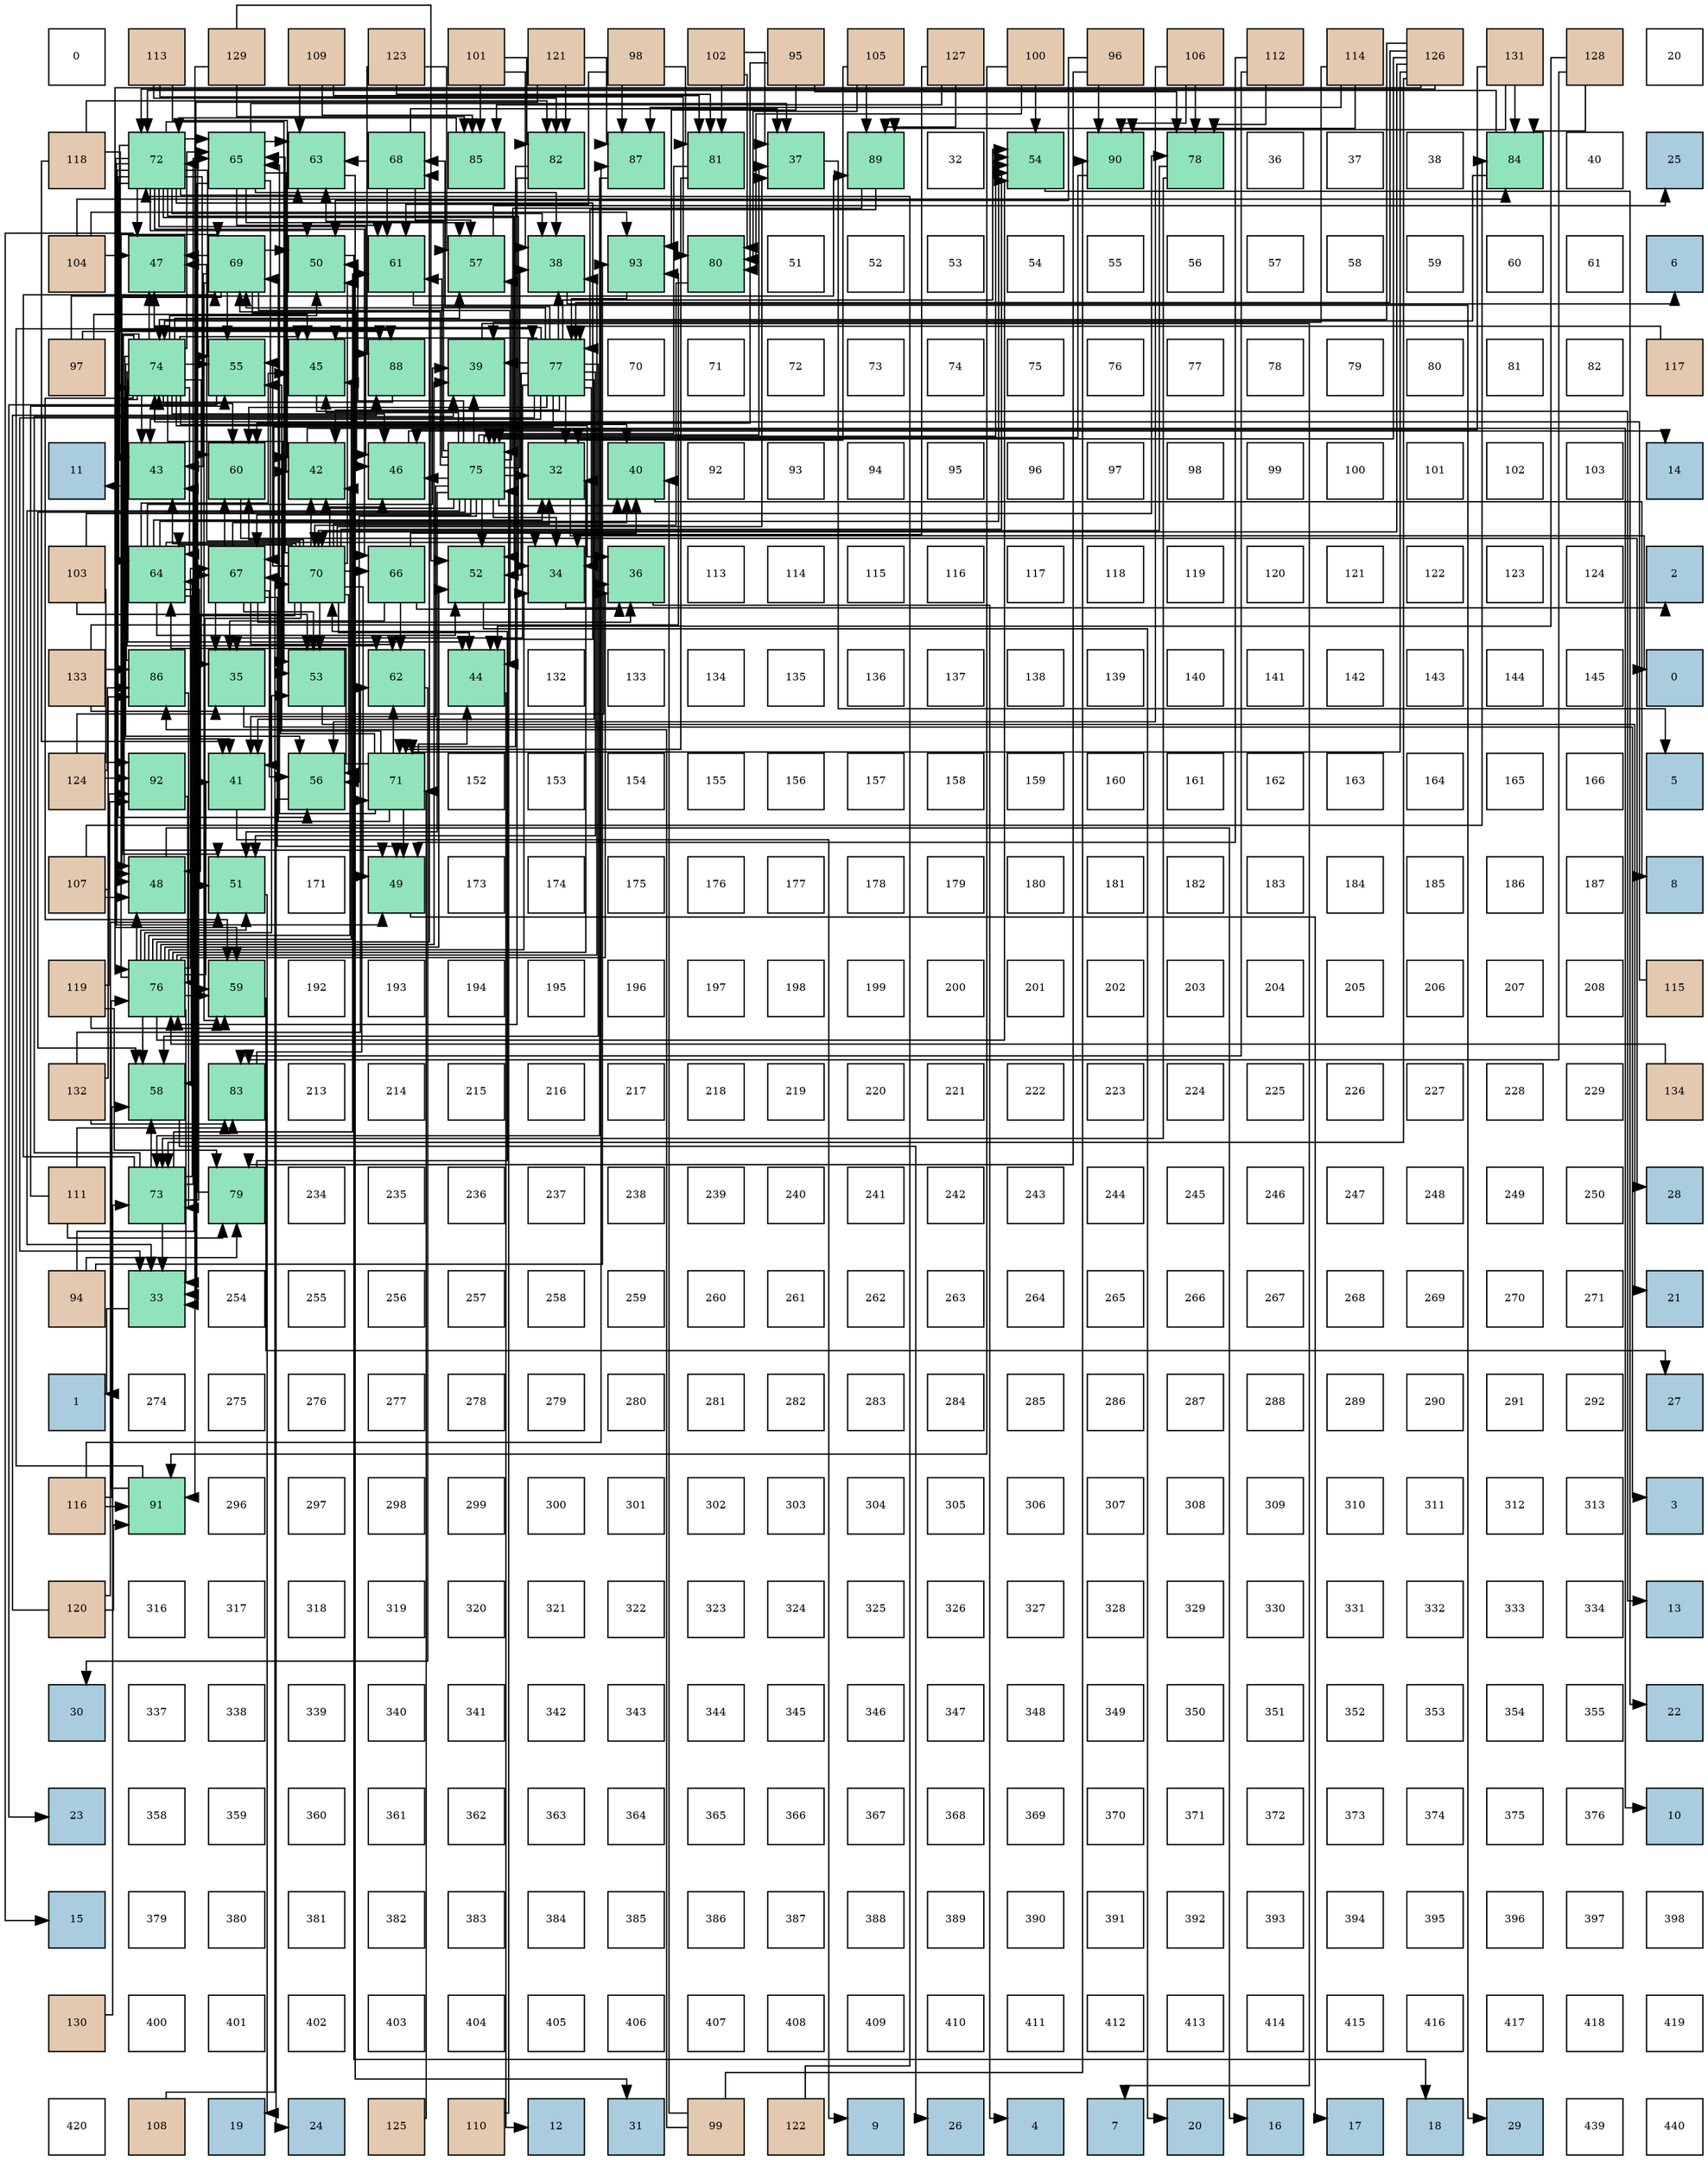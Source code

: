 digraph layout{
 rankdir=TB;
 splines=ortho;
 node [style=filled shape=square fixedsize=true width=0.6];
0[label="0", fontsize=8, fillcolor="#ffffff"];
1[label="113", fontsize=8, fillcolor="#e3c9af"];
2[label="129", fontsize=8, fillcolor="#e3c9af"];
3[label="109", fontsize=8, fillcolor="#e3c9af"];
4[label="123", fontsize=8, fillcolor="#e3c9af"];
5[label="101", fontsize=8, fillcolor="#e3c9af"];
6[label="121", fontsize=8, fillcolor="#e3c9af"];
7[label="98", fontsize=8, fillcolor="#e3c9af"];
8[label="102", fontsize=8, fillcolor="#e3c9af"];
9[label="95", fontsize=8, fillcolor="#e3c9af"];
10[label="105", fontsize=8, fillcolor="#e3c9af"];
11[label="127", fontsize=8, fillcolor="#e3c9af"];
12[label="100", fontsize=8, fillcolor="#e3c9af"];
13[label="96", fontsize=8, fillcolor="#e3c9af"];
14[label="106", fontsize=8, fillcolor="#e3c9af"];
15[label="112", fontsize=8, fillcolor="#e3c9af"];
16[label="114", fontsize=8, fillcolor="#e3c9af"];
17[label="126", fontsize=8, fillcolor="#e3c9af"];
18[label="131", fontsize=8, fillcolor="#e3c9af"];
19[label="128", fontsize=8, fillcolor="#e3c9af"];
20[label="20", fontsize=8, fillcolor="#ffffff"];
21[label="118", fontsize=8, fillcolor="#e3c9af"];
22[label="72", fontsize=8, fillcolor="#91e3bb"];
23[label="65", fontsize=8, fillcolor="#91e3bb"];
24[label="63", fontsize=8, fillcolor="#91e3bb"];
25[label="68", fontsize=8, fillcolor="#91e3bb"];
26[label="85", fontsize=8, fillcolor="#91e3bb"];
27[label="82", fontsize=8, fillcolor="#91e3bb"];
28[label="87", fontsize=8, fillcolor="#91e3bb"];
29[label="81", fontsize=8, fillcolor="#91e3bb"];
30[label="37", fontsize=8, fillcolor="#91e3bb"];
31[label="89", fontsize=8, fillcolor="#91e3bb"];
32[label="32", fontsize=8, fillcolor="#ffffff"];
33[label="54", fontsize=8, fillcolor="#91e3bb"];
34[label="90", fontsize=8, fillcolor="#91e3bb"];
35[label="78", fontsize=8, fillcolor="#91e3bb"];
36[label="36", fontsize=8, fillcolor="#ffffff"];
37[label="37", fontsize=8, fillcolor="#ffffff"];
38[label="38", fontsize=8, fillcolor="#ffffff"];
39[label="84", fontsize=8, fillcolor="#91e3bb"];
40[label="40", fontsize=8, fillcolor="#ffffff"];
41[label="25", fontsize=8, fillcolor="#a9ccde"];
42[label="104", fontsize=8, fillcolor="#e3c9af"];
43[label="47", fontsize=8, fillcolor="#91e3bb"];
44[label="69", fontsize=8, fillcolor="#91e3bb"];
45[label="50", fontsize=8, fillcolor="#91e3bb"];
46[label="61", fontsize=8, fillcolor="#91e3bb"];
47[label="57", fontsize=8, fillcolor="#91e3bb"];
48[label="38", fontsize=8, fillcolor="#91e3bb"];
49[label="93", fontsize=8, fillcolor="#91e3bb"];
50[label="80", fontsize=8, fillcolor="#91e3bb"];
51[label="51", fontsize=8, fillcolor="#ffffff"];
52[label="52", fontsize=8, fillcolor="#ffffff"];
53[label="53", fontsize=8, fillcolor="#ffffff"];
54[label="54", fontsize=8, fillcolor="#ffffff"];
55[label="55", fontsize=8, fillcolor="#ffffff"];
56[label="56", fontsize=8, fillcolor="#ffffff"];
57[label="57", fontsize=8, fillcolor="#ffffff"];
58[label="58", fontsize=8, fillcolor="#ffffff"];
59[label="59", fontsize=8, fillcolor="#ffffff"];
60[label="60", fontsize=8, fillcolor="#ffffff"];
61[label="61", fontsize=8, fillcolor="#ffffff"];
62[label="6", fontsize=8, fillcolor="#a9ccde"];
63[label="97", fontsize=8, fillcolor="#e3c9af"];
64[label="74", fontsize=8, fillcolor="#91e3bb"];
65[label="55", fontsize=8, fillcolor="#91e3bb"];
66[label="45", fontsize=8, fillcolor="#91e3bb"];
67[label="88", fontsize=8, fillcolor="#91e3bb"];
68[label="39", fontsize=8, fillcolor="#91e3bb"];
69[label="77", fontsize=8, fillcolor="#91e3bb"];
70[label="70", fontsize=8, fillcolor="#ffffff"];
71[label="71", fontsize=8, fillcolor="#ffffff"];
72[label="72", fontsize=8, fillcolor="#ffffff"];
73[label="73", fontsize=8, fillcolor="#ffffff"];
74[label="74", fontsize=8, fillcolor="#ffffff"];
75[label="75", fontsize=8, fillcolor="#ffffff"];
76[label="76", fontsize=8, fillcolor="#ffffff"];
77[label="77", fontsize=8, fillcolor="#ffffff"];
78[label="78", fontsize=8, fillcolor="#ffffff"];
79[label="79", fontsize=8, fillcolor="#ffffff"];
80[label="80", fontsize=8, fillcolor="#ffffff"];
81[label="81", fontsize=8, fillcolor="#ffffff"];
82[label="82", fontsize=8, fillcolor="#ffffff"];
83[label="117", fontsize=8, fillcolor="#e3c9af"];
84[label="11", fontsize=8, fillcolor="#a9ccde"];
85[label="43", fontsize=8, fillcolor="#91e3bb"];
86[label="60", fontsize=8, fillcolor="#91e3bb"];
87[label="42", fontsize=8, fillcolor="#91e3bb"];
88[label="46", fontsize=8, fillcolor="#91e3bb"];
89[label="75", fontsize=8, fillcolor="#91e3bb"];
90[label="32", fontsize=8, fillcolor="#91e3bb"];
91[label="40", fontsize=8, fillcolor="#91e3bb"];
92[label="92", fontsize=8, fillcolor="#ffffff"];
93[label="93", fontsize=8, fillcolor="#ffffff"];
94[label="94", fontsize=8, fillcolor="#ffffff"];
95[label="95", fontsize=8, fillcolor="#ffffff"];
96[label="96", fontsize=8, fillcolor="#ffffff"];
97[label="97", fontsize=8, fillcolor="#ffffff"];
98[label="98", fontsize=8, fillcolor="#ffffff"];
99[label="99", fontsize=8, fillcolor="#ffffff"];
100[label="100", fontsize=8, fillcolor="#ffffff"];
101[label="101", fontsize=8, fillcolor="#ffffff"];
102[label="102", fontsize=8, fillcolor="#ffffff"];
103[label="103", fontsize=8, fillcolor="#ffffff"];
104[label="14", fontsize=8, fillcolor="#a9ccde"];
105[label="103", fontsize=8, fillcolor="#e3c9af"];
106[label="64", fontsize=8, fillcolor="#91e3bb"];
107[label="67", fontsize=8, fillcolor="#91e3bb"];
108[label="70", fontsize=8, fillcolor="#91e3bb"];
109[label="66", fontsize=8, fillcolor="#91e3bb"];
110[label="52", fontsize=8, fillcolor="#91e3bb"];
111[label="34", fontsize=8, fillcolor="#91e3bb"];
112[label="36", fontsize=8, fillcolor="#91e3bb"];
113[label="113", fontsize=8, fillcolor="#ffffff"];
114[label="114", fontsize=8, fillcolor="#ffffff"];
115[label="115", fontsize=8, fillcolor="#ffffff"];
116[label="116", fontsize=8, fillcolor="#ffffff"];
117[label="117", fontsize=8, fillcolor="#ffffff"];
118[label="118", fontsize=8, fillcolor="#ffffff"];
119[label="119", fontsize=8, fillcolor="#ffffff"];
120[label="120", fontsize=8, fillcolor="#ffffff"];
121[label="121", fontsize=8, fillcolor="#ffffff"];
122[label="122", fontsize=8, fillcolor="#ffffff"];
123[label="123", fontsize=8, fillcolor="#ffffff"];
124[label="124", fontsize=8, fillcolor="#ffffff"];
125[label="2", fontsize=8, fillcolor="#a9ccde"];
126[label="133", fontsize=8, fillcolor="#e3c9af"];
127[label="86", fontsize=8, fillcolor="#91e3bb"];
128[label="35", fontsize=8, fillcolor="#91e3bb"];
129[label="53", fontsize=8, fillcolor="#91e3bb"];
130[label="62", fontsize=8, fillcolor="#91e3bb"];
131[label="44", fontsize=8, fillcolor="#91e3bb"];
132[label="132", fontsize=8, fillcolor="#ffffff"];
133[label="133", fontsize=8, fillcolor="#ffffff"];
134[label="134", fontsize=8, fillcolor="#ffffff"];
135[label="135", fontsize=8, fillcolor="#ffffff"];
136[label="136", fontsize=8, fillcolor="#ffffff"];
137[label="137", fontsize=8, fillcolor="#ffffff"];
138[label="138", fontsize=8, fillcolor="#ffffff"];
139[label="139", fontsize=8, fillcolor="#ffffff"];
140[label="140", fontsize=8, fillcolor="#ffffff"];
141[label="141", fontsize=8, fillcolor="#ffffff"];
142[label="142", fontsize=8, fillcolor="#ffffff"];
143[label="143", fontsize=8, fillcolor="#ffffff"];
144[label="144", fontsize=8, fillcolor="#ffffff"];
145[label="145", fontsize=8, fillcolor="#ffffff"];
146[label="0", fontsize=8, fillcolor="#a9ccde"];
147[label="124", fontsize=8, fillcolor="#e3c9af"];
148[label="92", fontsize=8, fillcolor="#91e3bb"];
149[label="41", fontsize=8, fillcolor="#91e3bb"];
150[label="56", fontsize=8, fillcolor="#91e3bb"];
151[label="71", fontsize=8, fillcolor="#91e3bb"];
152[label="152", fontsize=8, fillcolor="#ffffff"];
153[label="153", fontsize=8, fillcolor="#ffffff"];
154[label="154", fontsize=8, fillcolor="#ffffff"];
155[label="155", fontsize=8, fillcolor="#ffffff"];
156[label="156", fontsize=8, fillcolor="#ffffff"];
157[label="157", fontsize=8, fillcolor="#ffffff"];
158[label="158", fontsize=8, fillcolor="#ffffff"];
159[label="159", fontsize=8, fillcolor="#ffffff"];
160[label="160", fontsize=8, fillcolor="#ffffff"];
161[label="161", fontsize=8, fillcolor="#ffffff"];
162[label="162", fontsize=8, fillcolor="#ffffff"];
163[label="163", fontsize=8, fillcolor="#ffffff"];
164[label="164", fontsize=8, fillcolor="#ffffff"];
165[label="165", fontsize=8, fillcolor="#ffffff"];
166[label="166", fontsize=8, fillcolor="#ffffff"];
167[label="5", fontsize=8, fillcolor="#a9ccde"];
168[label="107", fontsize=8, fillcolor="#e3c9af"];
169[label="48", fontsize=8, fillcolor="#91e3bb"];
170[label="51", fontsize=8, fillcolor="#91e3bb"];
171[label="171", fontsize=8, fillcolor="#ffffff"];
172[label="49", fontsize=8, fillcolor="#91e3bb"];
173[label="173", fontsize=8, fillcolor="#ffffff"];
174[label="174", fontsize=8, fillcolor="#ffffff"];
175[label="175", fontsize=8, fillcolor="#ffffff"];
176[label="176", fontsize=8, fillcolor="#ffffff"];
177[label="177", fontsize=8, fillcolor="#ffffff"];
178[label="178", fontsize=8, fillcolor="#ffffff"];
179[label="179", fontsize=8, fillcolor="#ffffff"];
180[label="180", fontsize=8, fillcolor="#ffffff"];
181[label="181", fontsize=8, fillcolor="#ffffff"];
182[label="182", fontsize=8, fillcolor="#ffffff"];
183[label="183", fontsize=8, fillcolor="#ffffff"];
184[label="184", fontsize=8, fillcolor="#ffffff"];
185[label="185", fontsize=8, fillcolor="#ffffff"];
186[label="186", fontsize=8, fillcolor="#ffffff"];
187[label="187", fontsize=8, fillcolor="#ffffff"];
188[label="8", fontsize=8, fillcolor="#a9ccde"];
189[label="119", fontsize=8, fillcolor="#e3c9af"];
190[label="76", fontsize=8, fillcolor="#91e3bb"];
191[label="59", fontsize=8, fillcolor="#91e3bb"];
192[label="192", fontsize=8, fillcolor="#ffffff"];
193[label="193", fontsize=8, fillcolor="#ffffff"];
194[label="194", fontsize=8, fillcolor="#ffffff"];
195[label="195", fontsize=8, fillcolor="#ffffff"];
196[label="196", fontsize=8, fillcolor="#ffffff"];
197[label="197", fontsize=8, fillcolor="#ffffff"];
198[label="198", fontsize=8, fillcolor="#ffffff"];
199[label="199", fontsize=8, fillcolor="#ffffff"];
200[label="200", fontsize=8, fillcolor="#ffffff"];
201[label="201", fontsize=8, fillcolor="#ffffff"];
202[label="202", fontsize=8, fillcolor="#ffffff"];
203[label="203", fontsize=8, fillcolor="#ffffff"];
204[label="204", fontsize=8, fillcolor="#ffffff"];
205[label="205", fontsize=8, fillcolor="#ffffff"];
206[label="206", fontsize=8, fillcolor="#ffffff"];
207[label="207", fontsize=8, fillcolor="#ffffff"];
208[label="208", fontsize=8, fillcolor="#ffffff"];
209[label="115", fontsize=8, fillcolor="#e3c9af"];
210[label="132", fontsize=8, fillcolor="#e3c9af"];
211[label="58", fontsize=8, fillcolor="#91e3bb"];
212[label="83", fontsize=8, fillcolor="#91e3bb"];
213[label="213", fontsize=8, fillcolor="#ffffff"];
214[label="214", fontsize=8, fillcolor="#ffffff"];
215[label="215", fontsize=8, fillcolor="#ffffff"];
216[label="216", fontsize=8, fillcolor="#ffffff"];
217[label="217", fontsize=8, fillcolor="#ffffff"];
218[label="218", fontsize=8, fillcolor="#ffffff"];
219[label="219", fontsize=8, fillcolor="#ffffff"];
220[label="220", fontsize=8, fillcolor="#ffffff"];
221[label="221", fontsize=8, fillcolor="#ffffff"];
222[label="222", fontsize=8, fillcolor="#ffffff"];
223[label="223", fontsize=8, fillcolor="#ffffff"];
224[label="224", fontsize=8, fillcolor="#ffffff"];
225[label="225", fontsize=8, fillcolor="#ffffff"];
226[label="226", fontsize=8, fillcolor="#ffffff"];
227[label="227", fontsize=8, fillcolor="#ffffff"];
228[label="228", fontsize=8, fillcolor="#ffffff"];
229[label="229", fontsize=8, fillcolor="#ffffff"];
230[label="134", fontsize=8, fillcolor="#e3c9af"];
231[label="111", fontsize=8, fillcolor="#e3c9af"];
232[label="73", fontsize=8, fillcolor="#91e3bb"];
233[label="79", fontsize=8, fillcolor="#91e3bb"];
234[label="234", fontsize=8, fillcolor="#ffffff"];
235[label="235", fontsize=8, fillcolor="#ffffff"];
236[label="236", fontsize=8, fillcolor="#ffffff"];
237[label="237", fontsize=8, fillcolor="#ffffff"];
238[label="238", fontsize=8, fillcolor="#ffffff"];
239[label="239", fontsize=8, fillcolor="#ffffff"];
240[label="240", fontsize=8, fillcolor="#ffffff"];
241[label="241", fontsize=8, fillcolor="#ffffff"];
242[label="242", fontsize=8, fillcolor="#ffffff"];
243[label="243", fontsize=8, fillcolor="#ffffff"];
244[label="244", fontsize=8, fillcolor="#ffffff"];
245[label="245", fontsize=8, fillcolor="#ffffff"];
246[label="246", fontsize=8, fillcolor="#ffffff"];
247[label="247", fontsize=8, fillcolor="#ffffff"];
248[label="248", fontsize=8, fillcolor="#ffffff"];
249[label="249", fontsize=8, fillcolor="#ffffff"];
250[label="250", fontsize=8, fillcolor="#ffffff"];
251[label="28", fontsize=8, fillcolor="#a9ccde"];
252[label="94", fontsize=8, fillcolor="#e3c9af"];
253[label="33", fontsize=8, fillcolor="#91e3bb"];
254[label="254", fontsize=8, fillcolor="#ffffff"];
255[label="255", fontsize=8, fillcolor="#ffffff"];
256[label="256", fontsize=8, fillcolor="#ffffff"];
257[label="257", fontsize=8, fillcolor="#ffffff"];
258[label="258", fontsize=8, fillcolor="#ffffff"];
259[label="259", fontsize=8, fillcolor="#ffffff"];
260[label="260", fontsize=8, fillcolor="#ffffff"];
261[label="261", fontsize=8, fillcolor="#ffffff"];
262[label="262", fontsize=8, fillcolor="#ffffff"];
263[label="263", fontsize=8, fillcolor="#ffffff"];
264[label="264", fontsize=8, fillcolor="#ffffff"];
265[label="265", fontsize=8, fillcolor="#ffffff"];
266[label="266", fontsize=8, fillcolor="#ffffff"];
267[label="267", fontsize=8, fillcolor="#ffffff"];
268[label="268", fontsize=8, fillcolor="#ffffff"];
269[label="269", fontsize=8, fillcolor="#ffffff"];
270[label="270", fontsize=8, fillcolor="#ffffff"];
271[label="271", fontsize=8, fillcolor="#ffffff"];
272[label="21", fontsize=8, fillcolor="#a9ccde"];
273[label="1", fontsize=8, fillcolor="#a9ccde"];
274[label="274", fontsize=8, fillcolor="#ffffff"];
275[label="275", fontsize=8, fillcolor="#ffffff"];
276[label="276", fontsize=8, fillcolor="#ffffff"];
277[label="277", fontsize=8, fillcolor="#ffffff"];
278[label="278", fontsize=8, fillcolor="#ffffff"];
279[label="279", fontsize=8, fillcolor="#ffffff"];
280[label="280", fontsize=8, fillcolor="#ffffff"];
281[label="281", fontsize=8, fillcolor="#ffffff"];
282[label="282", fontsize=8, fillcolor="#ffffff"];
283[label="283", fontsize=8, fillcolor="#ffffff"];
284[label="284", fontsize=8, fillcolor="#ffffff"];
285[label="285", fontsize=8, fillcolor="#ffffff"];
286[label="286", fontsize=8, fillcolor="#ffffff"];
287[label="287", fontsize=8, fillcolor="#ffffff"];
288[label="288", fontsize=8, fillcolor="#ffffff"];
289[label="289", fontsize=8, fillcolor="#ffffff"];
290[label="290", fontsize=8, fillcolor="#ffffff"];
291[label="291", fontsize=8, fillcolor="#ffffff"];
292[label="292", fontsize=8, fillcolor="#ffffff"];
293[label="27", fontsize=8, fillcolor="#a9ccde"];
294[label="116", fontsize=8, fillcolor="#e3c9af"];
295[label="91", fontsize=8, fillcolor="#91e3bb"];
296[label="296", fontsize=8, fillcolor="#ffffff"];
297[label="297", fontsize=8, fillcolor="#ffffff"];
298[label="298", fontsize=8, fillcolor="#ffffff"];
299[label="299", fontsize=8, fillcolor="#ffffff"];
300[label="300", fontsize=8, fillcolor="#ffffff"];
301[label="301", fontsize=8, fillcolor="#ffffff"];
302[label="302", fontsize=8, fillcolor="#ffffff"];
303[label="303", fontsize=8, fillcolor="#ffffff"];
304[label="304", fontsize=8, fillcolor="#ffffff"];
305[label="305", fontsize=8, fillcolor="#ffffff"];
306[label="306", fontsize=8, fillcolor="#ffffff"];
307[label="307", fontsize=8, fillcolor="#ffffff"];
308[label="308", fontsize=8, fillcolor="#ffffff"];
309[label="309", fontsize=8, fillcolor="#ffffff"];
310[label="310", fontsize=8, fillcolor="#ffffff"];
311[label="311", fontsize=8, fillcolor="#ffffff"];
312[label="312", fontsize=8, fillcolor="#ffffff"];
313[label="313", fontsize=8, fillcolor="#ffffff"];
314[label="3", fontsize=8, fillcolor="#a9ccde"];
315[label="120", fontsize=8, fillcolor="#e3c9af"];
316[label="316", fontsize=8, fillcolor="#ffffff"];
317[label="317", fontsize=8, fillcolor="#ffffff"];
318[label="318", fontsize=8, fillcolor="#ffffff"];
319[label="319", fontsize=8, fillcolor="#ffffff"];
320[label="320", fontsize=8, fillcolor="#ffffff"];
321[label="321", fontsize=8, fillcolor="#ffffff"];
322[label="322", fontsize=8, fillcolor="#ffffff"];
323[label="323", fontsize=8, fillcolor="#ffffff"];
324[label="324", fontsize=8, fillcolor="#ffffff"];
325[label="325", fontsize=8, fillcolor="#ffffff"];
326[label="326", fontsize=8, fillcolor="#ffffff"];
327[label="327", fontsize=8, fillcolor="#ffffff"];
328[label="328", fontsize=8, fillcolor="#ffffff"];
329[label="329", fontsize=8, fillcolor="#ffffff"];
330[label="330", fontsize=8, fillcolor="#ffffff"];
331[label="331", fontsize=8, fillcolor="#ffffff"];
332[label="332", fontsize=8, fillcolor="#ffffff"];
333[label="333", fontsize=8, fillcolor="#ffffff"];
334[label="334", fontsize=8, fillcolor="#ffffff"];
335[label="13", fontsize=8, fillcolor="#a9ccde"];
336[label="30", fontsize=8, fillcolor="#a9ccde"];
337[label="337", fontsize=8, fillcolor="#ffffff"];
338[label="338", fontsize=8, fillcolor="#ffffff"];
339[label="339", fontsize=8, fillcolor="#ffffff"];
340[label="340", fontsize=8, fillcolor="#ffffff"];
341[label="341", fontsize=8, fillcolor="#ffffff"];
342[label="342", fontsize=8, fillcolor="#ffffff"];
343[label="343", fontsize=8, fillcolor="#ffffff"];
344[label="344", fontsize=8, fillcolor="#ffffff"];
345[label="345", fontsize=8, fillcolor="#ffffff"];
346[label="346", fontsize=8, fillcolor="#ffffff"];
347[label="347", fontsize=8, fillcolor="#ffffff"];
348[label="348", fontsize=8, fillcolor="#ffffff"];
349[label="349", fontsize=8, fillcolor="#ffffff"];
350[label="350", fontsize=8, fillcolor="#ffffff"];
351[label="351", fontsize=8, fillcolor="#ffffff"];
352[label="352", fontsize=8, fillcolor="#ffffff"];
353[label="353", fontsize=8, fillcolor="#ffffff"];
354[label="354", fontsize=8, fillcolor="#ffffff"];
355[label="355", fontsize=8, fillcolor="#ffffff"];
356[label="22", fontsize=8, fillcolor="#a9ccde"];
357[label="23", fontsize=8, fillcolor="#a9ccde"];
358[label="358", fontsize=8, fillcolor="#ffffff"];
359[label="359", fontsize=8, fillcolor="#ffffff"];
360[label="360", fontsize=8, fillcolor="#ffffff"];
361[label="361", fontsize=8, fillcolor="#ffffff"];
362[label="362", fontsize=8, fillcolor="#ffffff"];
363[label="363", fontsize=8, fillcolor="#ffffff"];
364[label="364", fontsize=8, fillcolor="#ffffff"];
365[label="365", fontsize=8, fillcolor="#ffffff"];
366[label="366", fontsize=8, fillcolor="#ffffff"];
367[label="367", fontsize=8, fillcolor="#ffffff"];
368[label="368", fontsize=8, fillcolor="#ffffff"];
369[label="369", fontsize=8, fillcolor="#ffffff"];
370[label="370", fontsize=8, fillcolor="#ffffff"];
371[label="371", fontsize=8, fillcolor="#ffffff"];
372[label="372", fontsize=8, fillcolor="#ffffff"];
373[label="373", fontsize=8, fillcolor="#ffffff"];
374[label="374", fontsize=8, fillcolor="#ffffff"];
375[label="375", fontsize=8, fillcolor="#ffffff"];
376[label="376", fontsize=8, fillcolor="#ffffff"];
377[label="10", fontsize=8, fillcolor="#a9ccde"];
378[label="15", fontsize=8, fillcolor="#a9ccde"];
379[label="379", fontsize=8, fillcolor="#ffffff"];
380[label="380", fontsize=8, fillcolor="#ffffff"];
381[label="381", fontsize=8, fillcolor="#ffffff"];
382[label="382", fontsize=8, fillcolor="#ffffff"];
383[label="383", fontsize=8, fillcolor="#ffffff"];
384[label="384", fontsize=8, fillcolor="#ffffff"];
385[label="385", fontsize=8, fillcolor="#ffffff"];
386[label="386", fontsize=8, fillcolor="#ffffff"];
387[label="387", fontsize=8, fillcolor="#ffffff"];
388[label="388", fontsize=8, fillcolor="#ffffff"];
389[label="389", fontsize=8, fillcolor="#ffffff"];
390[label="390", fontsize=8, fillcolor="#ffffff"];
391[label="391", fontsize=8, fillcolor="#ffffff"];
392[label="392", fontsize=8, fillcolor="#ffffff"];
393[label="393", fontsize=8, fillcolor="#ffffff"];
394[label="394", fontsize=8, fillcolor="#ffffff"];
395[label="395", fontsize=8, fillcolor="#ffffff"];
396[label="396", fontsize=8, fillcolor="#ffffff"];
397[label="397", fontsize=8, fillcolor="#ffffff"];
398[label="398", fontsize=8, fillcolor="#ffffff"];
399[label="130", fontsize=8, fillcolor="#e3c9af"];
400[label="400", fontsize=8, fillcolor="#ffffff"];
401[label="401", fontsize=8, fillcolor="#ffffff"];
402[label="402", fontsize=8, fillcolor="#ffffff"];
403[label="403", fontsize=8, fillcolor="#ffffff"];
404[label="404", fontsize=8, fillcolor="#ffffff"];
405[label="405", fontsize=8, fillcolor="#ffffff"];
406[label="406", fontsize=8, fillcolor="#ffffff"];
407[label="407", fontsize=8, fillcolor="#ffffff"];
408[label="408", fontsize=8, fillcolor="#ffffff"];
409[label="409", fontsize=8, fillcolor="#ffffff"];
410[label="410", fontsize=8, fillcolor="#ffffff"];
411[label="411", fontsize=8, fillcolor="#ffffff"];
412[label="412", fontsize=8, fillcolor="#ffffff"];
413[label="413", fontsize=8, fillcolor="#ffffff"];
414[label="414", fontsize=8, fillcolor="#ffffff"];
415[label="415", fontsize=8, fillcolor="#ffffff"];
416[label="416", fontsize=8, fillcolor="#ffffff"];
417[label="417", fontsize=8, fillcolor="#ffffff"];
418[label="418", fontsize=8, fillcolor="#ffffff"];
419[label="419", fontsize=8, fillcolor="#ffffff"];
420[label="420", fontsize=8, fillcolor="#ffffff"];
421[label="108", fontsize=8, fillcolor="#e3c9af"];
422[label="19", fontsize=8, fillcolor="#a9ccde"];
423[label="24", fontsize=8, fillcolor="#a9ccde"];
424[label="125", fontsize=8, fillcolor="#e3c9af"];
425[label="110", fontsize=8, fillcolor="#e3c9af"];
426[label="12", fontsize=8, fillcolor="#a9ccde"];
427[label="31", fontsize=8, fillcolor="#a9ccde"];
428[label="99", fontsize=8, fillcolor="#e3c9af"];
429[label="122", fontsize=8, fillcolor="#e3c9af"];
430[label="9", fontsize=8, fillcolor="#a9ccde"];
431[label="26", fontsize=8, fillcolor="#a9ccde"];
432[label="4", fontsize=8, fillcolor="#a9ccde"];
433[label="7", fontsize=8, fillcolor="#a9ccde"];
434[label="20", fontsize=8, fillcolor="#a9ccde"];
435[label="16", fontsize=8, fillcolor="#a9ccde"];
436[label="17", fontsize=8, fillcolor="#a9ccde"];
437[label="18", fontsize=8, fillcolor="#a9ccde"];
438[label="29", fontsize=8, fillcolor="#a9ccde"];
439[label="439", fontsize=8, fillcolor="#ffffff"];
440[label="440", fontsize=8, fillcolor="#ffffff"];
edge [constraint=false, style=vis];90 -> 146;
253 -> 273;
111 -> 125;
128 -> 314;
112 -> 432;
30 -> 167;
48 -> 62;
68 -> 433;
91 -> 188;
149 -> 430;
87 -> 377;
85 -> 84;
131 -> 426;
66 -> 335;
88 -> 104;
43 -> 378;
169 -> 435;
172 -> 436;
45 -> 437;
170 -> 422;
110 -> 434;
129 -> 272;
33 -> 356;
65 -> 357;
150 -> 423;
47 -> 41;
211 -> 431;
191 -> 293;
86 -> 251;
46 -> 438;
130 -> 336;
24 -> 427;
106 -> 90;
106 -> 111;
106 -> 68;
106 -> 66;
106 -> 170;
106 -> 110;
106 -> 33;
106 -> 211;
23 -> 253;
23 -> 30;
23 -> 48;
23 -> 149;
23 -> 87;
23 -> 47;
23 -> 46;
23 -> 24;
109 -> 128;
109 -> 112;
109 -> 91;
109 -> 130;
107 -> 128;
107 -> 112;
107 -> 91;
107 -> 172;
107 -> 129;
107 -> 150;
107 -> 86;
107 -> 130;
25 -> 30;
25 -> 47;
25 -> 46;
25 -> 24;
44 -> 85;
44 -> 131;
44 -> 88;
44 -> 43;
44 -> 169;
44 -> 45;
44 -> 65;
44 -> 191;
108 -> 90;
108 -> 30;
108 -> 87;
108 -> 85;
108 -> 131;
108 -> 88;
108 -> 43;
108 -> 169;
108 -> 172;
108 -> 45;
108 -> 129;
108 -> 33;
108 -> 65;
108 -> 150;
108 -> 191;
108 -> 86;
108 -> 106;
108 -> 23;
108 -> 109;
151 -> 131;
151 -> 172;
151 -> 65;
151 -> 130;
151 -> 106;
151 -> 23;
151 -> 107;
151 -> 44;
22 -> 111;
22 -> 48;
22 -> 85;
22 -> 131;
22 -> 88;
22 -> 43;
22 -> 169;
22 -> 172;
22 -> 45;
22 -> 110;
22 -> 129;
22 -> 65;
22 -> 150;
22 -> 191;
22 -> 86;
22 -> 24;
22 -> 106;
22 -> 23;
22 -> 109;
232 -> 253;
232 -> 68;
232 -> 211;
232 -> 46;
232 -> 106;
232 -> 23;
232 -> 107;
232 -> 44;
64 -> 128;
64 -> 112;
64 -> 91;
64 -> 149;
64 -> 85;
64 -> 131;
64 -> 66;
64 -> 88;
64 -> 43;
64 -> 169;
64 -> 172;
64 -> 45;
64 -> 170;
64 -> 129;
64 -> 65;
64 -> 150;
64 -> 47;
64 -> 191;
64 -> 86;
64 -> 130;
64 -> 106;
64 -> 23;
89 -> 90;
89 -> 253;
89 -> 111;
89 -> 30;
89 -> 48;
89 -> 68;
89 -> 91;
89 -> 149;
89 -> 87;
89 -> 66;
89 -> 88;
89 -> 45;
89 -> 170;
89 -> 110;
89 -> 33;
89 -> 150;
89 -> 47;
89 -> 211;
89 -> 46;
89 -> 24;
89 -> 107;
89 -> 44;
190 -> 90;
190 -> 253;
190 -> 111;
190 -> 112;
190 -> 48;
190 -> 68;
190 -> 149;
190 -> 87;
190 -> 66;
190 -> 169;
190 -> 170;
190 -> 110;
190 -> 129;
190 -> 33;
190 -> 211;
190 -> 191;
190 -> 107;
190 -> 25;
190 -> 44;
69 -> 90;
69 -> 253;
69 -> 111;
69 -> 128;
69 -> 48;
69 -> 68;
69 -> 149;
69 -> 87;
69 -> 85;
69 -> 66;
69 -> 43;
69 -> 170;
69 -> 110;
69 -> 33;
69 -> 211;
69 -> 86;
69 -> 107;
69 -> 25;
69 -> 44;
35 -> 108;
35 -> 232;
233 -> 108;
233 -> 22;
50 -> 108;
29 -> 151;
29 -> 89;
27 -> 151;
27 -> 190;
212 -> 151;
39 -> 22;
39 -> 64;
26 -> 22;
127 -> 232;
127 -> 64;
28 -> 232;
67 -> 64;
31 -> 89;
31 -> 69;
34 -> 89;
295 -> 190;
295 -> 69;
148 -> 190;
49 -> 69;
252 -> 85;
252 -> 233;
252 -> 49;
9 -> 86;
9 -> 35;
9 -> 49;
13 -> 45;
13 -> 233;
13 -> 34;
63 -> 66;
63 -> 67;
63 -> 31;
7 -> 46;
7 -> 29;
7 -> 28;
428 -> 91;
428 -> 127;
428 -> 34;
12 -> 33;
12 -> 50;
12 -> 295;
5 -> 48;
5 -> 27;
5 -> 26;
8 -> 30;
8 -> 50;
8 -> 29;
105 -> 129;
105 -> 35;
105 -> 148;
42 -> 43;
42 -> 39;
42 -> 49;
10 -> 90;
10 -> 50;
10 -> 31;
14 -> 150;
14 -> 35;
14 -> 34;
168 -> 169;
168 -> 39;
168 -> 148;
421 -> 108;
3 -> 24;
3 -> 29;
3 -> 26;
425 -> 89;
231 -> 65;
231 -> 233;
231 -> 212;
15 -> 172;
15 -> 35;
15 -> 212;
1 -> 87;
1 -> 50;
1 -> 27;
16 -> 68;
16 -> 28;
16 -> 31;
209 -> 64;
294 -> 211;
294 -> 28;
294 -> 295;
83 -> 69;
21 -> 149;
21 -> 27;
21 -> 67;
189 -> 191;
189 -> 233;
189 -> 148;
315 -> 170;
315 -> 67;
315 -> 295;
6 -> 253;
6 -> 27;
6 -> 28;
429 -> 22;
4 -> 47;
4 -> 29;
4 -> 67;
147 -> 112;
147 -> 127;
147 -> 148;
424 -> 151;
17 -> 108;
17 -> 151;
17 -> 22;
17 -> 232;
17 -> 64;
17 -> 89;
17 -> 190;
17 -> 69;
11 -> 111;
11 -> 26;
11 -> 31;
19 -> 131;
19 -> 212;
19 -> 39;
2 -> 110;
2 -> 26;
2 -> 295;
399 -> 232;
18 -> 88;
18 -> 39;
18 -> 34;
210 -> 130;
210 -> 212;
210 -> 127;
126 -> 128;
126 -> 127;
126 -> 49;
230 -> 190;
edge [constraint=true, style=invis];
0 -> 21 -> 42 -> 63 -> 84 -> 105 -> 126 -> 147 -> 168 -> 189 -> 210 -> 231 -> 252 -> 273 -> 294 -> 315 -> 336 -> 357 -> 378 -> 399 -> 420;
1 -> 22 -> 43 -> 64 -> 85 -> 106 -> 127 -> 148 -> 169 -> 190 -> 211 -> 232 -> 253 -> 274 -> 295 -> 316 -> 337 -> 358 -> 379 -> 400 -> 421;
2 -> 23 -> 44 -> 65 -> 86 -> 107 -> 128 -> 149 -> 170 -> 191 -> 212 -> 233 -> 254 -> 275 -> 296 -> 317 -> 338 -> 359 -> 380 -> 401 -> 422;
3 -> 24 -> 45 -> 66 -> 87 -> 108 -> 129 -> 150 -> 171 -> 192 -> 213 -> 234 -> 255 -> 276 -> 297 -> 318 -> 339 -> 360 -> 381 -> 402 -> 423;
4 -> 25 -> 46 -> 67 -> 88 -> 109 -> 130 -> 151 -> 172 -> 193 -> 214 -> 235 -> 256 -> 277 -> 298 -> 319 -> 340 -> 361 -> 382 -> 403 -> 424;
5 -> 26 -> 47 -> 68 -> 89 -> 110 -> 131 -> 152 -> 173 -> 194 -> 215 -> 236 -> 257 -> 278 -> 299 -> 320 -> 341 -> 362 -> 383 -> 404 -> 425;
6 -> 27 -> 48 -> 69 -> 90 -> 111 -> 132 -> 153 -> 174 -> 195 -> 216 -> 237 -> 258 -> 279 -> 300 -> 321 -> 342 -> 363 -> 384 -> 405 -> 426;
7 -> 28 -> 49 -> 70 -> 91 -> 112 -> 133 -> 154 -> 175 -> 196 -> 217 -> 238 -> 259 -> 280 -> 301 -> 322 -> 343 -> 364 -> 385 -> 406 -> 427;
8 -> 29 -> 50 -> 71 -> 92 -> 113 -> 134 -> 155 -> 176 -> 197 -> 218 -> 239 -> 260 -> 281 -> 302 -> 323 -> 344 -> 365 -> 386 -> 407 -> 428;
9 -> 30 -> 51 -> 72 -> 93 -> 114 -> 135 -> 156 -> 177 -> 198 -> 219 -> 240 -> 261 -> 282 -> 303 -> 324 -> 345 -> 366 -> 387 -> 408 -> 429;
10 -> 31 -> 52 -> 73 -> 94 -> 115 -> 136 -> 157 -> 178 -> 199 -> 220 -> 241 -> 262 -> 283 -> 304 -> 325 -> 346 -> 367 -> 388 -> 409 -> 430;
11 -> 32 -> 53 -> 74 -> 95 -> 116 -> 137 -> 158 -> 179 -> 200 -> 221 -> 242 -> 263 -> 284 -> 305 -> 326 -> 347 -> 368 -> 389 -> 410 -> 431;
12 -> 33 -> 54 -> 75 -> 96 -> 117 -> 138 -> 159 -> 180 -> 201 -> 222 -> 243 -> 264 -> 285 -> 306 -> 327 -> 348 -> 369 -> 390 -> 411 -> 432;
13 -> 34 -> 55 -> 76 -> 97 -> 118 -> 139 -> 160 -> 181 -> 202 -> 223 -> 244 -> 265 -> 286 -> 307 -> 328 -> 349 -> 370 -> 391 -> 412 -> 433;
14 -> 35 -> 56 -> 77 -> 98 -> 119 -> 140 -> 161 -> 182 -> 203 -> 224 -> 245 -> 266 -> 287 -> 308 -> 329 -> 350 -> 371 -> 392 -> 413 -> 434;
15 -> 36 -> 57 -> 78 -> 99 -> 120 -> 141 -> 162 -> 183 -> 204 -> 225 -> 246 -> 267 -> 288 -> 309 -> 330 -> 351 -> 372 -> 393 -> 414 -> 435;
16 -> 37 -> 58 -> 79 -> 100 -> 121 -> 142 -> 163 -> 184 -> 205 -> 226 -> 247 -> 268 -> 289 -> 310 -> 331 -> 352 -> 373 -> 394 -> 415 -> 436;
17 -> 38 -> 59 -> 80 -> 101 -> 122 -> 143 -> 164 -> 185 -> 206 -> 227 -> 248 -> 269 -> 290 -> 311 -> 332 -> 353 -> 374 -> 395 -> 416 -> 437;
18 -> 39 -> 60 -> 81 -> 102 -> 123 -> 144 -> 165 -> 186 -> 207 -> 228 -> 249 -> 270 -> 291 -> 312 -> 333 -> 354 -> 375 -> 396 -> 417 -> 438;
19 -> 40 -> 61 -> 82 -> 103 -> 124 -> 145 -> 166 -> 187 -> 208 -> 229 -> 250 -> 271 -> 292 -> 313 -> 334 -> 355 -> 376 -> 397 -> 418 -> 439;
20 -> 41 -> 62 -> 83 -> 104 -> 125 -> 146 -> 167 -> 188 -> 209 -> 230 -> 251 -> 272 -> 293 -> 314 -> 335 -> 356 -> 377 -> 398 -> 419 -> 440;
rank = same {0 -> 1 -> 2 -> 3 -> 4 -> 5 -> 6 -> 7 -> 8 -> 9 -> 10 -> 11 -> 12 -> 13 -> 14 -> 15 -> 16 -> 17 -> 18 -> 19 -> 20};
rank = same {21 -> 22 -> 23 -> 24 -> 25 -> 26 -> 27 -> 28 -> 29 -> 30 -> 31 -> 32 -> 33 -> 34 -> 35 -> 36 -> 37 -> 38 -> 39 -> 40 -> 41};
rank = same {42 -> 43 -> 44 -> 45 -> 46 -> 47 -> 48 -> 49 -> 50 -> 51 -> 52 -> 53 -> 54 -> 55 -> 56 -> 57 -> 58 -> 59 -> 60 -> 61 -> 62};
rank = same {63 -> 64 -> 65 -> 66 -> 67 -> 68 -> 69 -> 70 -> 71 -> 72 -> 73 -> 74 -> 75 -> 76 -> 77 -> 78 -> 79 -> 80 -> 81 -> 82 -> 83};
rank = same {84 -> 85 -> 86 -> 87 -> 88 -> 89 -> 90 -> 91 -> 92 -> 93 -> 94 -> 95 -> 96 -> 97 -> 98 -> 99 -> 100 -> 101 -> 102 -> 103 -> 104};
rank = same {105 -> 106 -> 107 -> 108 -> 109 -> 110 -> 111 -> 112 -> 113 -> 114 -> 115 -> 116 -> 117 -> 118 -> 119 -> 120 -> 121 -> 122 -> 123 -> 124 -> 125};
rank = same {126 -> 127 -> 128 -> 129 -> 130 -> 131 -> 132 -> 133 -> 134 -> 135 -> 136 -> 137 -> 138 -> 139 -> 140 -> 141 -> 142 -> 143 -> 144 -> 145 -> 146};
rank = same {147 -> 148 -> 149 -> 150 -> 151 -> 152 -> 153 -> 154 -> 155 -> 156 -> 157 -> 158 -> 159 -> 160 -> 161 -> 162 -> 163 -> 164 -> 165 -> 166 -> 167};
rank = same {168 -> 169 -> 170 -> 171 -> 172 -> 173 -> 174 -> 175 -> 176 -> 177 -> 178 -> 179 -> 180 -> 181 -> 182 -> 183 -> 184 -> 185 -> 186 -> 187 -> 188};
rank = same {189 -> 190 -> 191 -> 192 -> 193 -> 194 -> 195 -> 196 -> 197 -> 198 -> 199 -> 200 -> 201 -> 202 -> 203 -> 204 -> 205 -> 206 -> 207 -> 208 -> 209};
rank = same {210 -> 211 -> 212 -> 213 -> 214 -> 215 -> 216 -> 217 -> 218 -> 219 -> 220 -> 221 -> 222 -> 223 -> 224 -> 225 -> 226 -> 227 -> 228 -> 229 -> 230};
rank = same {231 -> 232 -> 233 -> 234 -> 235 -> 236 -> 237 -> 238 -> 239 -> 240 -> 241 -> 242 -> 243 -> 244 -> 245 -> 246 -> 247 -> 248 -> 249 -> 250 -> 251};
rank = same {252 -> 253 -> 254 -> 255 -> 256 -> 257 -> 258 -> 259 -> 260 -> 261 -> 262 -> 263 -> 264 -> 265 -> 266 -> 267 -> 268 -> 269 -> 270 -> 271 -> 272};
rank = same {273 -> 274 -> 275 -> 276 -> 277 -> 278 -> 279 -> 280 -> 281 -> 282 -> 283 -> 284 -> 285 -> 286 -> 287 -> 288 -> 289 -> 290 -> 291 -> 292 -> 293};
rank = same {294 -> 295 -> 296 -> 297 -> 298 -> 299 -> 300 -> 301 -> 302 -> 303 -> 304 -> 305 -> 306 -> 307 -> 308 -> 309 -> 310 -> 311 -> 312 -> 313 -> 314};
rank = same {315 -> 316 -> 317 -> 318 -> 319 -> 320 -> 321 -> 322 -> 323 -> 324 -> 325 -> 326 -> 327 -> 328 -> 329 -> 330 -> 331 -> 332 -> 333 -> 334 -> 335};
rank = same {336 -> 337 -> 338 -> 339 -> 340 -> 341 -> 342 -> 343 -> 344 -> 345 -> 346 -> 347 -> 348 -> 349 -> 350 -> 351 -> 352 -> 353 -> 354 -> 355 -> 356};
rank = same {357 -> 358 -> 359 -> 360 -> 361 -> 362 -> 363 -> 364 -> 365 -> 366 -> 367 -> 368 -> 369 -> 370 -> 371 -> 372 -> 373 -> 374 -> 375 -> 376 -> 377};
rank = same {378 -> 379 -> 380 -> 381 -> 382 -> 383 -> 384 -> 385 -> 386 -> 387 -> 388 -> 389 -> 390 -> 391 -> 392 -> 393 -> 394 -> 395 -> 396 -> 397 -> 398};
rank = same {399 -> 400 -> 401 -> 402 -> 403 -> 404 -> 405 -> 406 -> 407 -> 408 -> 409 -> 410 -> 411 -> 412 -> 413 -> 414 -> 415 -> 416 -> 417 -> 418 -> 419};
rank = same {420 -> 421 -> 422 -> 423 -> 424 -> 425 -> 426 -> 427 -> 428 -> 429 -> 430 -> 431 -> 432 -> 433 -> 434 -> 435 -> 436 -> 437 -> 438 -> 439 -> 440};
}